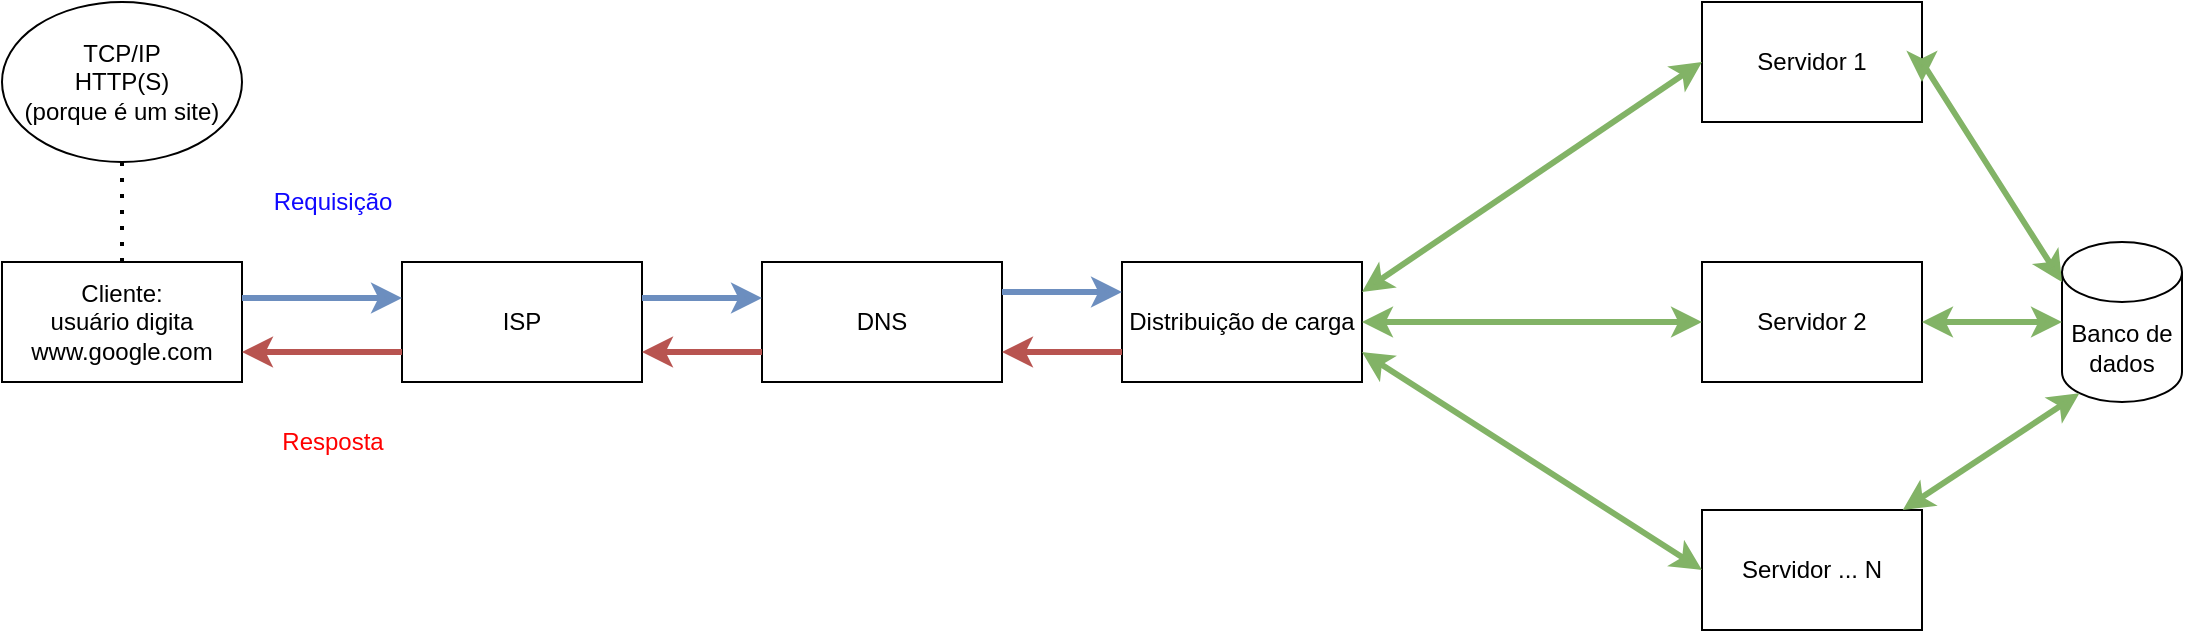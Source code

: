 <mxfile version="16.4.7" type="device"><diagram id="mbmQocMxy7kWQTfJm-G9" name="Page-1"><mxGraphModel dx="1035" dy="609" grid="1" gridSize="10" guides="1" tooltips="1" connect="1" arrows="1" fold="1" page="1" pageScale="1" pageWidth="1169" pageHeight="827" math="0" shadow="0"><root><mxCell id="0"/><mxCell id="1" parent="0"/><mxCell id="S8QIjURqTCiMwLqvH4m3-1" value="Cliente:&lt;br&gt;usuário digita www.google.com" style="rounded=0;whiteSpace=wrap;html=1;" vertex="1" parent="1"><mxGeometry x="40" y="290" width="120" height="60" as="geometry"/></mxCell><mxCell id="S8QIjURqTCiMwLqvH4m3-7" value="Servidor 2" style="rounded=0;whiteSpace=wrap;html=1;" vertex="1" parent="1"><mxGeometry x="890" y="290" width="110" height="60" as="geometry"/></mxCell><mxCell id="S8QIjURqTCiMwLqvH4m3-11" value="ISP" style="rounded=0;whiteSpace=wrap;html=1;" vertex="1" parent="1"><mxGeometry x="240" y="290" width="120" height="60" as="geometry"/></mxCell><mxCell id="S8QIjURqTCiMwLqvH4m3-12" value="" style="endArrow=classic;html=1;rounded=0;exitX=1;exitY=0.75;exitDx=0;exitDy=0;entryX=0;entryY=0.75;entryDx=0;entryDy=0;fillColor=#dae8fc;strokeColor=#6c8ebf;strokeWidth=3;" edge="1" parent="1"><mxGeometry width="50" height="50" relative="1" as="geometry"><mxPoint x="160" y="308" as="sourcePoint"/><mxPoint x="240" y="308" as="targetPoint"/></mxGeometry></mxCell><mxCell id="S8QIjURqTCiMwLqvH4m3-13" value="DNS" style="rounded=0;whiteSpace=wrap;html=1;" vertex="1" parent="1"><mxGeometry x="420" y="290" width="120" height="60" as="geometry"/></mxCell><mxCell id="S8QIjURqTCiMwLqvH4m3-16" value="" style="endArrow=none;dashed=1;html=1;dashPattern=1 3;strokeWidth=2;rounded=0;entryX=0.5;entryY=1;entryDx=0;entryDy=0;exitX=0.5;exitY=0;exitDx=0;exitDy=0;" edge="1" parent="1" source="S8QIjURqTCiMwLqvH4m3-1"><mxGeometry width="50" height="50" relative="1" as="geometry"><mxPoint x="490" y="400" as="sourcePoint"/><mxPoint x="100" y="230.0" as="targetPoint"/></mxGeometry></mxCell><mxCell id="S8QIjURqTCiMwLqvH4m3-17" value="" style="endArrow=classic;html=1;rounded=0;exitX=1;exitY=0.75;exitDx=0;exitDy=0;fillColor=#dae8fc;strokeColor=#6c8ebf;strokeWidth=3;" edge="1" parent="1"><mxGeometry width="50" height="50" relative="1" as="geometry"><mxPoint x="360" y="308" as="sourcePoint"/><mxPoint x="420" y="308" as="targetPoint"/><Array as="points"/></mxGeometry></mxCell><mxCell id="S8QIjURqTCiMwLqvH4m3-19" value="Distribuição de carga" style="rounded=0;whiteSpace=wrap;html=1;" vertex="1" parent="1"><mxGeometry x="600" y="290" width="120" height="60" as="geometry"/></mxCell><mxCell id="S8QIjURqTCiMwLqvH4m3-20" value="&lt;span&gt;TCP/IP&lt;br&gt;&lt;/span&gt;HTTP(S)&lt;br&gt;&lt;span&gt;(porque é um site)&lt;/span&gt;" style="ellipse;whiteSpace=wrap;html=1;" vertex="1" parent="1"><mxGeometry x="40" y="160" width="120" height="80" as="geometry"/></mxCell><mxCell id="S8QIjURqTCiMwLqvH4m3-23" value="Servidor ... N" style="rounded=0;whiteSpace=wrap;html=1;" vertex="1" parent="1"><mxGeometry x="890" y="414" width="110" height="60" as="geometry"/></mxCell><mxCell id="S8QIjURqTCiMwLqvH4m3-24" value="Servidor 1" style="rounded=0;whiteSpace=wrap;html=1;" vertex="1" parent="1"><mxGeometry x="890" y="160" width="110" height="60" as="geometry"/></mxCell><mxCell id="S8QIjURqTCiMwLqvH4m3-25" value="" style="endArrow=classic;html=1;rounded=0;exitX=1;exitY=0.25;exitDx=0;exitDy=0;entryX=0;entryY=0.25;entryDx=0;entryDy=0;fillColor=#dae8fc;strokeColor=#6c8ebf;strokeWidth=3;" edge="1" parent="1" source="S8QIjURqTCiMwLqvH4m3-13" target="S8QIjURqTCiMwLqvH4m3-19"><mxGeometry width="50" height="50" relative="1" as="geometry"><mxPoint x="490" y="400" as="sourcePoint"/><mxPoint x="540" y="350" as="targetPoint"/></mxGeometry></mxCell><mxCell id="S8QIjURqTCiMwLqvH4m3-26" value="Banco de dados" style="shape=cylinder3;whiteSpace=wrap;html=1;boundedLbl=1;backgroundOutline=1;size=15;" vertex="1" parent="1"><mxGeometry x="1070" y="280" width="60" height="80" as="geometry"/></mxCell><mxCell id="S8QIjURqTCiMwLqvH4m3-27" value="" style="endArrow=classic;startArrow=classic;html=1;rounded=0;entryX=0.145;entryY=1;entryDx=0;entryDy=-4.35;entryPerimeter=0;strokeWidth=3;fillColor=#d5e8d4;strokeColor=#82b366;" edge="1" parent="1" source="S8QIjURqTCiMwLqvH4m3-23" target="S8QIjURqTCiMwLqvH4m3-26"><mxGeometry width="50" height="50" relative="1" as="geometry"><mxPoint x="1000" y="494" as="sourcePoint"/><mxPoint x="1070.711" y="444" as="targetPoint"/></mxGeometry></mxCell><mxCell id="S8QIjURqTCiMwLqvH4m3-28" value="" style="endArrow=classic;startArrow=classic;html=1;rounded=0;exitX=1;exitY=0.5;exitDx=0;exitDy=0;entryX=0;entryY=0.5;entryDx=0;entryDy=0;entryPerimeter=0;fillColor=#d5e8d4;strokeColor=#82b366;strokeWidth=3;" edge="1" parent="1" source="S8QIjURqTCiMwLqvH4m3-7" target="S8QIjURqTCiMwLqvH4m3-26"><mxGeometry width="50" height="50" relative="1" as="geometry"><mxPoint x="490" y="390" as="sourcePoint"/><mxPoint x="540" y="340" as="targetPoint"/><Array as="points"/></mxGeometry></mxCell><mxCell id="S8QIjURqTCiMwLqvH4m3-29" value="" style="endArrow=classic;startArrow=classic;html=1;rounded=0;strokeWidth=3;fillColor=#d5e8d4;strokeColor=#82b366;" edge="1" parent="1"><mxGeometry width="50" height="50" relative="1" as="geometry"><mxPoint x="1000" y="200" as="sourcePoint"/><mxPoint x="1070" y="300" as="targetPoint"/><Array as="points"><mxPoint x="1000" y="190"/></Array></mxGeometry></mxCell><mxCell id="S8QIjURqTCiMwLqvH4m3-36" value="" style="endArrow=classic;startArrow=classic;html=1;rounded=0;strokeWidth=3;fillColor=#d5e8d4;entryX=0;entryY=0.5;entryDx=0;entryDy=0;exitX=1;exitY=0.25;exitDx=0;exitDy=0;strokeColor=#82b366;" edge="1" parent="1" source="S8QIjURqTCiMwLqvH4m3-19" target="S8QIjURqTCiMwLqvH4m3-24"><mxGeometry width="50" height="50" relative="1" as="geometry"><mxPoint x="750" y="420" as="sourcePoint"/><mxPoint x="800" y="370" as="targetPoint"/><Array as="points"/></mxGeometry></mxCell><mxCell id="S8QIjURqTCiMwLqvH4m3-37" value="" style="endArrow=classic;startArrow=classic;html=1;rounded=0;strokeWidth=3;fillColor=#d5e8d4;entryX=0;entryY=0.5;entryDx=0;entryDy=0;exitX=1;exitY=0.75;exitDx=0;exitDy=0;strokeColor=#82b366;" edge="1" parent="1" source="S8QIjURqTCiMwLqvH4m3-19" target="S8QIjURqTCiMwLqvH4m3-23"><mxGeometry width="50" height="50" relative="1" as="geometry"><mxPoint x="730" y="315" as="sourcePoint"/><mxPoint x="900" y="200" as="targetPoint"/><Array as="points"/></mxGeometry></mxCell><mxCell id="S8QIjURqTCiMwLqvH4m3-38" value="" style="endArrow=classic;startArrow=classic;html=1;rounded=0;strokeWidth=3;fillColor=#d5e8d4;entryX=0;entryY=0.5;entryDx=0;entryDy=0;exitX=1;exitY=0.5;exitDx=0;exitDy=0;strokeColor=#82b366;" edge="1" parent="1" source="S8QIjURqTCiMwLqvH4m3-19" target="S8QIjURqTCiMwLqvH4m3-7"><mxGeometry width="50" height="50" relative="1" as="geometry"><mxPoint x="730" y="315" as="sourcePoint"/><mxPoint x="900" y="200" as="targetPoint"/><Array as="points"/></mxGeometry></mxCell><mxCell id="S8QIjURqTCiMwLqvH4m3-39" value="" style="endArrow=classic;html=1;rounded=0;strokeWidth=3;fillColor=#f8cecc;entryX=1;entryY=0.75;entryDx=0;entryDy=0;exitX=0;exitY=0.75;exitDx=0;exitDy=0;strokeColor=#b85450;" edge="1" parent="1" source="S8QIjURqTCiMwLqvH4m3-11" target="S8QIjURqTCiMwLqvH4m3-1"><mxGeometry width="50" height="50" relative="1" as="geometry"><mxPoint x="450" y="420" as="sourcePoint"/><mxPoint x="500" y="370" as="targetPoint"/></mxGeometry></mxCell><mxCell id="S8QIjURqTCiMwLqvH4m3-40" value="" style="endArrow=classic;html=1;rounded=0;strokeWidth=3;fillColor=#f8cecc;entryX=1;entryY=0.75;entryDx=0;entryDy=0;exitX=0;exitY=0.75;exitDx=0;exitDy=0;strokeColor=#b85450;" edge="1" parent="1" source="S8QIjURqTCiMwLqvH4m3-13" target="S8QIjURqTCiMwLqvH4m3-11"><mxGeometry width="50" height="50" relative="1" as="geometry"><mxPoint x="250" y="345" as="sourcePoint"/><mxPoint x="170" y="345" as="targetPoint"/></mxGeometry></mxCell><mxCell id="S8QIjURqTCiMwLqvH4m3-41" value="" style="endArrow=classic;html=1;rounded=0;strokeWidth=3;fillColor=#f8cecc;entryX=1;entryY=0.75;entryDx=0;entryDy=0;exitX=0;exitY=0.75;exitDx=0;exitDy=0;strokeColor=#b85450;" edge="1" parent="1" source="S8QIjURqTCiMwLqvH4m3-19" target="S8QIjURqTCiMwLqvH4m3-13"><mxGeometry width="50" height="50" relative="1" as="geometry"><mxPoint x="430" y="345" as="sourcePoint"/><mxPoint x="370.0" y="345" as="targetPoint"/></mxGeometry></mxCell><mxCell id="S8QIjURqTCiMwLqvH4m3-42" value="&lt;font color=&quot;#1008ff&quot;&gt;Requisição&lt;/font&gt;" style="text;html=1;align=center;verticalAlign=middle;resizable=0;points=[];autosize=1;strokeColor=none;fillColor=none;" vertex="1" parent="1"><mxGeometry x="170" y="250" width="70" height="20" as="geometry"/></mxCell><mxCell id="S8QIjURqTCiMwLqvH4m3-43" value="&lt;font color=&quot;#ff0000&quot;&gt;Resposta&lt;/font&gt;" style="text;html=1;align=center;verticalAlign=middle;resizable=0;points=[];autosize=1;strokeColor=none;fillColor=none;fontColor=#1008FF;" vertex="1" parent="1"><mxGeometry x="170" y="370" width="70" height="20" as="geometry"/></mxCell></root></mxGraphModel></diagram></mxfile>